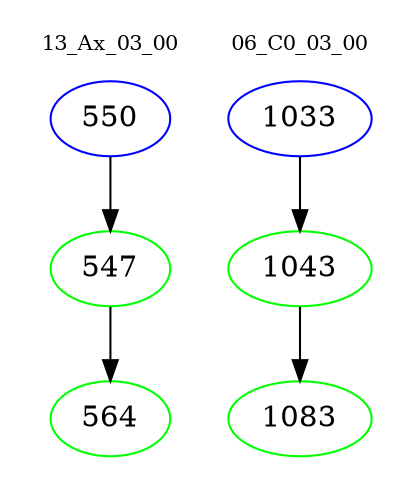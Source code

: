 digraph{
subgraph cluster_0 {
color = white
label = "13_Ax_03_00";
fontsize=10;
T0_550 [label="550", color="blue"]
T0_550 -> T0_547 [color="black"]
T0_547 [label="547", color="green"]
T0_547 -> T0_564 [color="black"]
T0_564 [label="564", color="green"]
}
subgraph cluster_1 {
color = white
label = "06_C0_03_00";
fontsize=10;
T1_1033 [label="1033", color="blue"]
T1_1033 -> T1_1043 [color="black"]
T1_1043 [label="1043", color="green"]
T1_1043 -> T1_1083 [color="black"]
T1_1083 [label="1083", color="green"]
}
}
